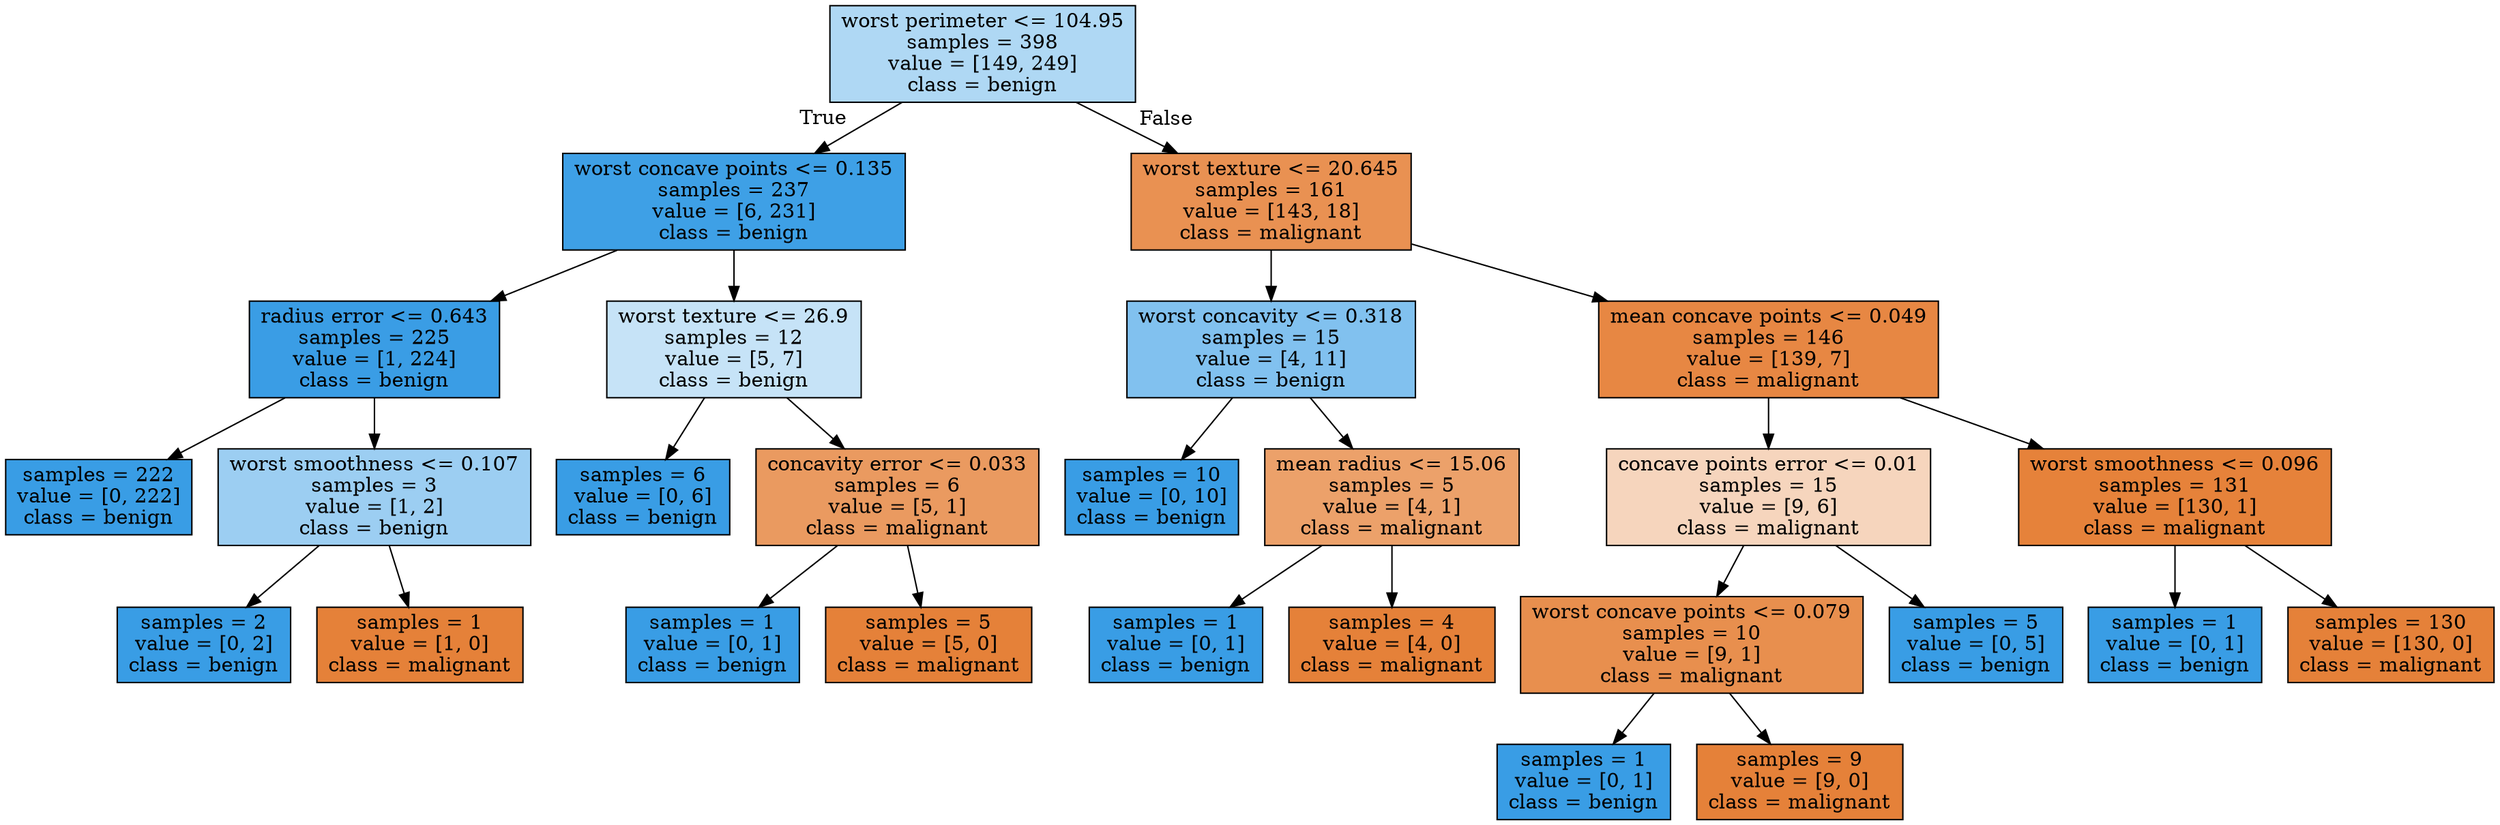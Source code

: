 digraph Tree {
node [shape=box, style="filled", color="black"] ;
0 [label="worst perimeter <= 104.95\nsamples = 398\nvalue = [149, 249]\nclass = benign", fillcolor="#399de566"] ;
1 [label="worst concave points <= 0.135\nsamples = 237\nvalue = [6, 231]\nclass = benign", fillcolor="#399de5f8"] ;
0 -> 1 [labeldistance=2.5, labelangle=45, headlabel="True"] ;
2 [label="radius error <= 0.643\nsamples = 225\nvalue = [1, 224]\nclass = benign", fillcolor="#399de5fe"] ;
1 -> 2 ;
3 [label="samples = 222\nvalue = [0, 222]\nclass = benign", fillcolor="#399de5ff"] ;
2 -> 3 ;
4 [label="worst smoothness <= 0.107\nsamples = 3\nvalue = [1, 2]\nclass = benign", fillcolor="#399de57f"] ;
2 -> 4 ;
5 [label="samples = 2\nvalue = [0, 2]\nclass = benign", fillcolor="#399de5ff"] ;
4 -> 5 ;
6 [label="samples = 1\nvalue = [1, 0]\nclass = malignant", fillcolor="#e58139ff"] ;
4 -> 6 ;
7 [label="worst texture <= 26.9\nsamples = 12\nvalue = [5, 7]\nclass = benign", fillcolor="#399de549"] ;
1 -> 7 ;
8 [label="samples = 6\nvalue = [0, 6]\nclass = benign", fillcolor="#399de5ff"] ;
7 -> 8 ;
9 [label="concavity error <= 0.033\nsamples = 6\nvalue = [5, 1]\nclass = malignant", fillcolor="#e58139cc"] ;
7 -> 9 ;
10 [label="samples = 1\nvalue = [0, 1]\nclass = benign", fillcolor="#399de5ff"] ;
9 -> 10 ;
11 [label="samples = 5\nvalue = [5, 0]\nclass = malignant", fillcolor="#e58139ff"] ;
9 -> 11 ;
12 [label="worst texture <= 20.645\nsamples = 161\nvalue = [143, 18]\nclass = malignant", fillcolor="#e58139df"] ;
0 -> 12 [labeldistance=2.5, labelangle=-45, headlabel="False"] ;
13 [label="worst concavity <= 0.318\nsamples = 15\nvalue = [4, 11]\nclass = benign", fillcolor="#399de5a2"] ;
12 -> 13 ;
14 [label="samples = 10\nvalue = [0, 10]\nclass = benign", fillcolor="#399de5ff"] ;
13 -> 14 ;
15 [label="mean radius <= 15.06\nsamples = 5\nvalue = [4, 1]\nclass = malignant", fillcolor="#e58139bf"] ;
13 -> 15 ;
16 [label="samples = 1\nvalue = [0, 1]\nclass = benign", fillcolor="#399de5ff"] ;
15 -> 16 ;
17 [label="samples = 4\nvalue = [4, 0]\nclass = malignant", fillcolor="#e58139ff"] ;
15 -> 17 ;
18 [label="mean concave points <= 0.049\nsamples = 146\nvalue = [139, 7]\nclass = malignant", fillcolor="#e58139f2"] ;
12 -> 18 ;
19 [label="concave points error <= 0.01\nsamples = 15\nvalue = [9, 6]\nclass = malignant", fillcolor="#e5813955"] ;
18 -> 19 ;
20 [label="worst concave points <= 0.079\nsamples = 10\nvalue = [9, 1]\nclass = malignant", fillcolor="#e58139e3"] ;
19 -> 20 ;
21 [label="samples = 1\nvalue = [0, 1]\nclass = benign", fillcolor="#399de5ff"] ;
20 -> 21 ;
22 [label="samples = 9\nvalue = [9, 0]\nclass = malignant", fillcolor="#e58139ff"] ;
20 -> 22 ;
23 [label="samples = 5\nvalue = [0, 5]\nclass = benign", fillcolor="#399de5ff"] ;
19 -> 23 ;
24 [label="worst smoothness <= 0.096\nsamples = 131\nvalue = [130, 1]\nclass = malignant", fillcolor="#e58139fd"] ;
18 -> 24 ;
25 [label="samples = 1\nvalue = [0, 1]\nclass = benign", fillcolor="#399de5ff"] ;
24 -> 25 ;
26 [label="samples = 130\nvalue = [130, 0]\nclass = malignant", fillcolor="#e58139ff"] ;
24 -> 26 ;
}